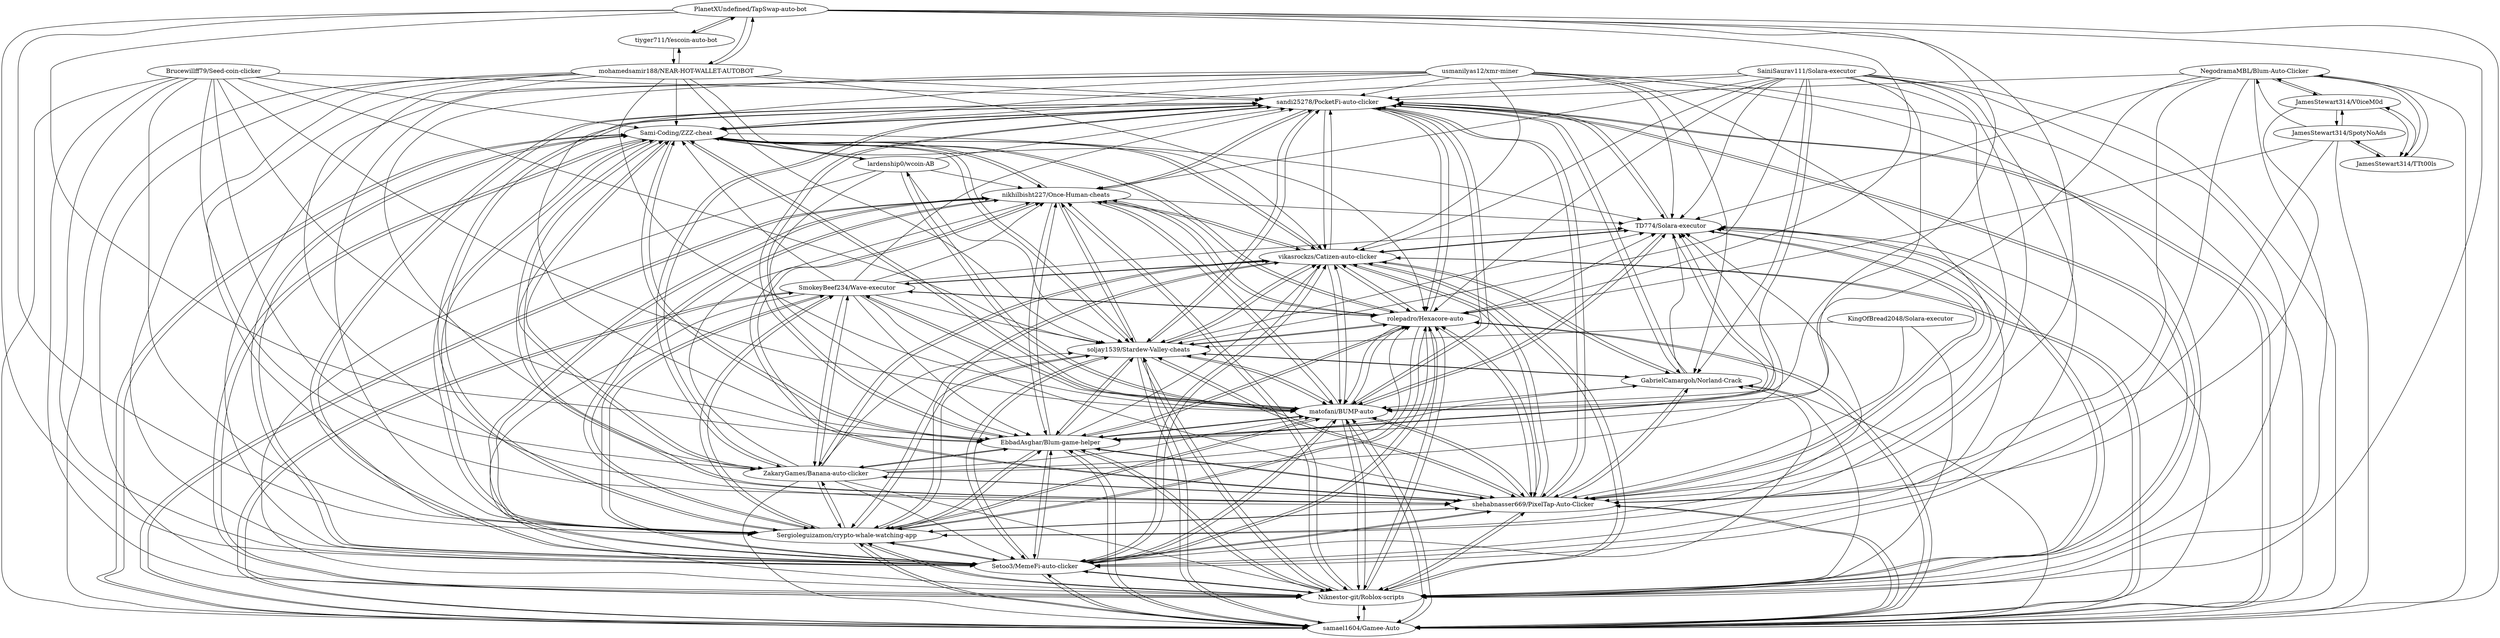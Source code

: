 digraph G {
"Brucewillff79/Seed-coin-clicker" -> "sandi25278/PocketFi-auto-clicker"
"Brucewillff79/Seed-coin-clicker" -> "Sami-Coding/ZZZ-cheat"
"Brucewillff79/Seed-coin-clicker" -> "samael1604/Gamee-Auto"
"Brucewillff79/Seed-coin-clicker" -> "Niknestor-git/Roblox-scripts"
"Brucewillff79/Seed-coin-clicker" -> "Setoo3/MemeFi-auto-clicker"
"Brucewillff79/Seed-coin-clicker" -> "Sergioleguizamon/crypto-whale-watching-app"
"Brucewillff79/Seed-coin-clicker" -> "shehabnasser669/PixelTap-Auto-Clicker"
"Brucewillff79/Seed-coin-clicker" -> "matofani/BUMP-auto"
"Brucewillff79/Seed-coin-clicker" -> "EbbadAsghar/Blum-game-helper"
"Brucewillff79/Seed-coin-clicker" -> "soljay1539/Stardew-Valley-cheats"
"Brucewillff79/Seed-coin-clicker" -> "ZakaryGames/Banana-auto-clicker"
"SainiSaurav111/Solara-executor" -> "GabrielCamargoh/Norland-Crack"
"SainiSaurav111/Solara-executor" -> "soljay1539/Stardew-Valley-cheats"
"SainiSaurav111/Solara-executor" -> "vikasrockzs/Catizen-auto-clicker"
"SainiSaurav111/Solara-executor" -> "Niknestor-git/Roblox-scripts"
"SainiSaurav111/Solara-executor" -> "shehabnasser669/PixelTap-Auto-Clicker"
"SainiSaurav111/Solara-executor" -> "Sami-Coding/ZZZ-cheat"
"SainiSaurav111/Solara-executor" -> "matofani/BUMP-auto"
"SainiSaurav111/Solara-executor" -> "Sergioleguizamon/crypto-whale-watching-app"
"SainiSaurav111/Solara-executor" -> "samael1604/Gamee-Auto"
"SainiSaurav111/Solara-executor" -> "Setoo3/MemeFi-auto-clicker"
"SainiSaurav111/Solara-executor" -> "sandi25278/PocketFi-auto-clicker"
"SainiSaurav111/Solara-executor" -> "rolepadro/Hexacore-auto"
"SainiSaurav111/Solara-executor" -> "TD774/Solara-executor"
"SainiSaurav111/Solara-executor" -> "nikhilbisht227/Once-Human-cheats"
"SainiSaurav111/Solara-executor" -> "EbbadAsghar/Blum-game-helper"
"EbbadAsghar/Blum-game-helper" -> "Niknestor-git/Roblox-scripts"
"EbbadAsghar/Blum-game-helper" -> "shehabnasser669/PixelTap-Auto-Clicker"
"EbbadAsghar/Blum-game-helper" -> "sandi25278/PocketFi-auto-clicker"
"EbbadAsghar/Blum-game-helper" -> "Sami-Coding/ZZZ-cheat"
"EbbadAsghar/Blum-game-helper" -> "matofani/BUMP-auto"
"EbbadAsghar/Blum-game-helper" -> "rolepadro/Hexacore-auto"
"EbbadAsghar/Blum-game-helper" -> "soljay1539/Stardew-Valley-cheats"
"EbbadAsghar/Blum-game-helper" -> "TD774/Solara-executor"
"EbbadAsghar/Blum-game-helper" -> "nikhilbisht227/Once-Human-cheats"
"EbbadAsghar/Blum-game-helper" -> "samael1604/Gamee-Auto"
"EbbadAsghar/Blum-game-helper" -> "Setoo3/MemeFi-auto-clicker"
"EbbadAsghar/Blum-game-helper" -> "vikasrockzs/Catizen-auto-clicker"
"EbbadAsghar/Blum-game-helper" -> "Sergioleguizamon/crypto-whale-watching-app"
"EbbadAsghar/Blum-game-helper" -> "ZakaryGames/Banana-auto-clicker"
"EbbadAsghar/Blum-game-helper" -> "GabrielCamargoh/Norland-Crack"
"lardenship0/wcoin-AB" -> "Sami-Coding/ZZZ-cheat"
"lardenship0/wcoin-AB" -> "matofani/BUMP-auto"
"lardenship0/wcoin-AB" -> "soljay1539/Stardew-Valley-cheats"
"lardenship0/wcoin-AB" -> "EbbadAsghar/Blum-game-helper"
"lardenship0/wcoin-AB" -> "Niknestor-git/Roblox-scripts"
"lardenship0/wcoin-AB" -> "sandi25278/PocketFi-auto-clicker"
"lardenship0/wcoin-AB" -> "nikhilbisht227/Once-Human-cheats"
"tiyger711/Yescoin-auto-bot" -> "PlanetXUndefined/TapSwap-auto-bot"
"tiyger711/Yescoin-auto-bot" -> "mohamedsamir188/NEAR-HOT-WALLET-AUTOBOT"
"Sami-Coding/ZZZ-cheat" -> "nikhilbisht227/Once-Human-cheats"
"Sami-Coding/ZZZ-cheat" -> "soljay1539/Stardew-Valley-cheats"
"Sami-Coding/ZZZ-cheat" -> "matofani/BUMP-auto"
"Sami-Coding/ZZZ-cheat" -> "Niknestor-git/Roblox-scripts"
"Sami-Coding/ZZZ-cheat" -> "EbbadAsghar/Blum-game-helper"
"Sami-Coding/ZZZ-cheat" -> "Sergioleguizamon/crypto-whale-watching-app"
"Sami-Coding/ZZZ-cheat" -> "shehabnasser669/PixelTap-Auto-Clicker"
"Sami-Coding/ZZZ-cheat" -> "sandi25278/PocketFi-auto-clicker"
"Sami-Coding/ZZZ-cheat" -> "samael1604/Gamee-Auto"
"Sami-Coding/ZZZ-cheat" -> "Setoo3/MemeFi-auto-clicker"
"Sami-Coding/ZZZ-cheat" -> "rolepadro/Hexacore-auto"
"Sami-Coding/ZZZ-cheat" -> "lardenship0/wcoin-AB"
"Sami-Coding/ZZZ-cheat" -> "TD774/Solara-executor"
"Sami-Coding/ZZZ-cheat" -> "vikasrockzs/Catizen-auto-clicker"
"Sami-Coding/ZZZ-cheat" -> "ZakaryGames/Banana-auto-clicker"
"usmanilyas12/xmr-miner" -> "sandi25278/PocketFi-auto-clicker"
"usmanilyas12/xmr-miner" -> "Sergioleguizamon/crypto-whale-watching-app"
"usmanilyas12/xmr-miner" -> "GabrielCamargoh/Norland-Crack"
"usmanilyas12/xmr-miner" -> "vikasrockzs/Catizen-auto-clicker"
"usmanilyas12/xmr-miner" -> "samael1604/Gamee-Auto"
"usmanilyas12/xmr-miner" -> "EbbadAsghar/Blum-game-helper"
"usmanilyas12/xmr-miner" -> "Niknestor-git/Roblox-scripts"
"usmanilyas12/xmr-miner" -> "Setoo3/MemeFi-auto-clicker"
"usmanilyas12/xmr-miner" -> "ZakaryGames/Banana-auto-clicker"
"usmanilyas12/xmr-miner" -> "TD774/Solara-executor"
"usmanilyas12/xmr-miner" -> "shehabnasser669/PixelTap-Auto-Clicker"
"usmanilyas12/xmr-miner" -> "Sami-Coding/ZZZ-cheat"
"KingOfBread2048/Solara-executor" -> "shehabnasser669/PixelTap-Auto-Clicker"
"KingOfBread2048/Solara-executor" -> "Niknestor-git/Roblox-scripts"
"KingOfBread2048/Solara-executor" -> "soljay1539/Stardew-Valley-cheats"
"matofani/BUMP-auto" -> "soljay1539/Stardew-Valley-cheats"
"matofani/BUMP-auto" -> "Niknestor-git/Roblox-scripts"
"matofani/BUMP-auto" -> "vikasrockzs/Catizen-auto-clicker"
"matofani/BUMP-auto" -> "nikhilbisht227/Once-Human-cheats"
"matofani/BUMP-auto" -> "Sami-Coding/ZZZ-cheat"
"matofani/BUMP-auto" -> "shehabnasser669/PixelTap-Auto-Clicker"
"matofani/BUMP-auto" -> "Setoo3/MemeFi-auto-clicker"
"matofani/BUMP-auto" -> "samael1604/Gamee-Auto"
"matofani/BUMP-auto" -> "EbbadAsghar/Blum-game-helper"
"matofani/BUMP-auto" -> "rolepadro/Hexacore-auto"
"matofani/BUMP-auto" -> "sandi25278/PocketFi-auto-clicker"
"matofani/BUMP-auto" -> "Sergioleguizamon/crypto-whale-watching-app"
"matofani/BUMP-auto" -> "TD774/Solara-executor"
"matofani/BUMP-auto" -> "lardenship0/wcoin-AB"
"matofani/BUMP-auto" -> "SmokeyBeef234/Wave-executor"
"GabrielCamargoh/Norland-Crack" -> "sandi25278/PocketFi-auto-clicker"
"GabrielCamargoh/Norland-Crack" -> "vikasrockzs/Catizen-auto-clicker"
"GabrielCamargoh/Norland-Crack" -> "soljay1539/Stardew-Valley-cheats"
"GabrielCamargoh/Norland-Crack" -> "Niknestor-git/Roblox-scripts"
"GabrielCamargoh/Norland-Crack" -> "shehabnasser669/PixelTap-Auto-Clicker"
"GabrielCamargoh/Norland-Crack" -> "matofani/BUMP-auto"
"GabrielCamargoh/Norland-Crack" -> "TD774/Solara-executor"
"nikhilbisht227/Once-Human-cheats" -> "matofani/BUMP-auto"
"nikhilbisht227/Once-Human-cheats" -> "Sami-Coding/ZZZ-cheat"
"nikhilbisht227/Once-Human-cheats" -> "soljay1539/Stardew-Valley-cheats"
"nikhilbisht227/Once-Human-cheats" -> "Niknestor-git/Roblox-scripts"
"nikhilbisht227/Once-Human-cheats" -> "shehabnasser669/PixelTap-Auto-Clicker"
"nikhilbisht227/Once-Human-cheats" -> "Setoo3/MemeFi-auto-clicker"
"nikhilbisht227/Once-Human-cheats" -> "EbbadAsghar/Blum-game-helper"
"nikhilbisht227/Once-Human-cheats" -> "samael1604/Gamee-Auto"
"nikhilbisht227/Once-Human-cheats" -> "rolepadro/Hexacore-auto"
"nikhilbisht227/Once-Human-cheats" -> "vikasrockzs/Catizen-auto-clicker"
"nikhilbisht227/Once-Human-cheats" -> "Sergioleguizamon/crypto-whale-watching-app"
"nikhilbisht227/Once-Human-cheats" -> "sandi25278/PocketFi-auto-clicker"
"nikhilbisht227/Once-Human-cheats" -> "TD774/Solara-executor"
"SmokeyBeef234/Wave-executor" -> "vikasrockzs/Catizen-auto-clicker"
"SmokeyBeef234/Wave-executor" -> "Sergioleguizamon/crypto-whale-watching-app"
"SmokeyBeef234/Wave-executor" -> "Niknestor-git/Roblox-scripts"
"SmokeyBeef234/Wave-executor" -> "rolepadro/Hexacore-auto"
"SmokeyBeef234/Wave-executor" -> "soljay1539/Stardew-Valley-cheats"
"SmokeyBeef234/Wave-executor" -> "Setoo3/MemeFi-auto-clicker"
"SmokeyBeef234/Wave-executor" -> "matofani/BUMP-auto"
"SmokeyBeef234/Wave-executor" -> "shehabnasser669/PixelTap-Auto-Clicker"
"SmokeyBeef234/Wave-executor" -> "samael1604/Gamee-Auto"
"SmokeyBeef234/Wave-executor" -> "Sami-Coding/ZZZ-cheat"
"SmokeyBeef234/Wave-executor" -> "sandi25278/PocketFi-auto-clicker"
"SmokeyBeef234/Wave-executor" -> "ZakaryGames/Banana-auto-clicker"
"SmokeyBeef234/Wave-executor" -> "EbbadAsghar/Blum-game-helper"
"SmokeyBeef234/Wave-executor" -> "nikhilbisht227/Once-Human-cheats"
"SmokeyBeef234/Wave-executor" -> "TD774/Solara-executor"
"sandi25278/PocketFi-auto-clicker" -> "Setoo3/MemeFi-auto-clicker"
"sandi25278/PocketFi-auto-clicker" -> "samael1604/Gamee-Auto"
"sandi25278/PocketFi-auto-clicker" -> "Niknestor-git/Roblox-scripts"
"sandi25278/PocketFi-auto-clicker" -> "EbbadAsghar/Blum-game-helper"
"sandi25278/PocketFi-auto-clicker" -> "shehabnasser669/PixelTap-Auto-Clicker"
"sandi25278/PocketFi-auto-clicker" -> "matofani/BUMP-auto"
"sandi25278/PocketFi-auto-clicker" -> "Sergioleguizamon/crypto-whale-watching-app"
"sandi25278/PocketFi-auto-clicker" -> "soljay1539/Stardew-Valley-cheats"
"sandi25278/PocketFi-auto-clicker" -> "Sami-Coding/ZZZ-cheat"
"sandi25278/PocketFi-auto-clicker" -> "rolepadro/Hexacore-auto"
"sandi25278/PocketFi-auto-clicker" -> "ZakaryGames/Banana-auto-clicker"
"sandi25278/PocketFi-auto-clicker" -> "TD774/Solara-executor"
"sandi25278/PocketFi-auto-clicker" -> "vikasrockzs/Catizen-auto-clicker"
"sandi25278/PocketFi-auto-clicker" -> "GabrielCamargoh/Norland-Crack"
"sandi25278/PocketFi-auto-clicker" -> "nikhilbisht227/Once-Human-cheats"
"Setoo3/MemeFi-auto-clicker" -> "samael1604/Gamee-Auto"
"Setoo3/MemeFi-auto-clicker" -> "Niknestor-git/Roblox-scripts"
"Setoo3/MemeFi-auto-clicker" -> "rolepadro/Hexacore-auto"
"Setoo3/MemeFi-auto-clicker" -> "sandi25278/PocketFi-auto-clicker"
"Setoo3/MemeFi-auto-clicker" -> "shehabnasser669/PixelTap-Auto-Clicker"
"Setoo3/MemeFi-auto-clicker" -> "matofani/BUMP-auto"
"Setoo3/MemeFi-auto-clicker" -> "soljay1539/Stardew-Valley-cheats"
"Setoo3/MemeFi-auto-clicker" -> "Sergioleguizamon/crypto-whale-watching-app"
"Setoo3/MemeFi-auto-clicker" -> "Sami-Coding/ZZZ-cheat"
"Setoo3/MemeFi-auto-clicker" -> "vikasrockzs/Catizen-auto-clicker"
"Setoo3/MemeFi-auto-clicker" -> "nikhilbisht227/Once-Human-cheats"
"Setoo3/MemeFi-auto-clicker" -> "EbbadAsghar/Blum-game-helper"
"Setoo3/MemeFi-auto-clicker" -> "TD774/Solara-executor"
"Setoo3/MemeFi-auto-clicker" -> "SmokeyBeef234/Wave-executor"
"Setoo3/MemeFi-auto-clicker" -> "GabrielCamargoh/Norland-Crack"
"shehabnasser669/PixelTap-Auto-Clicker" -> "Niknestor-git/Roblox-scripts"
"shehabnasser669/PixelTap-Auto-Clicker" -> "rolepadro/Hexacore-auto"
"shehabnasser669/PixelTap-Auto-Clicker" -> "EbbadAsghar/Blum-game-helper"
"shehabnasser669/PixelTap-Auto-Clicker" -> "matofani/BUMP-auto"
"shehabnasser669/PixelTap-Auto-Clicker" -> "samael1604/Gamee-Auto"
"shehabnasser669/PixelTap-Auto-Clicker" -> "soljay1539/Stardew-Valley-cheats"
"shehabnasser669/PixelTap-Auto-Clicker" -> "Setoo3/MemeFi-auto-clicker"
"shehabnasser669/PixelTap-Auto-Clicker" -> "Sergioleguizamon/crypto-whale-watching-app"
"shehabnasser669/PixelTap-Auto-Clicker" -> "sandi25278/PocketFi-auto-clicker"
"shehabnasser669/PixelTap-Auto-Clicker" -> "vikasrockzs/Catizen-auto-clicker"
"shehabnasser669/PixelTap-Auto-Clicker" -> "Sami-Coding/ZZZ-cheat"
"shehabnasser669/PixelTap-Auto-Clicker" -> "nikhilbisht227/Once-Human-cheats"
"shehabnasser669/PixelTap-Auto-Clicker" -> "TD774/Solara-executor"
"shehabnasser669/PixelTap-Auto-Clicker" -> "ZakaryGames/Banana-auto-clicker"
"shehabnasser669/PixelTap-Auto-Clicker" -> "GabrielCamargoh/Norland-Crack"
"rolepadro/Hexacore-auto" -> "Niknestor-git/Roblox-scripts"
"rolepadro/Hexacore-auto" -> "shehabnasser669/PixelTap-Auto-Clicker"
"rolepadro/Hexacore-auto" -> "samael1604/Gamee-Auto"
"rolepadro/Hexacore-auto" -> "Setoo3/MemeFi-auto-clicker"
"rolepadro/Hexacore-auto" -> "matofani/BUMP-auto"
"rolepadro/Hexacore-auto" -> "EbbadAsghar/Blum-game-helper"
"rolepadro/Hexacore-auto" -> "soljay1539/Stardew-Valley-cheats"
"rolepadro/Hexacore-auto" -> "sandi25278/PocketFi-auto-clicker"
"rolepadro/Hexacore-auto" -> "vikasrockzs/Catizen-auto-clicker"
"rolepadro/Hexacore-auto" -> "Sergioleguizamon/crypto-whale-watching-app"
"rolepadro/Hexacore-auto" -> "Sami-Coding/ZZZ-cheat"
"rolepadro/Hexacore-auto" -> "nikhilbisht227/Once-Human-cheats"
"rolepadro/Hexacore-auto" -> "TD774/Solara-executor"
"rolepadro/Hexacore-auto" -> "SmokeyBeef234/Wave-executor"
"samael1604/Gamee-Auto" -> "Setoo3/MemeFi-auto-clicker"
"samael1604/Gamee-Auto" -> "Niknestor-git/Roblox-scripts"
"samael1604/Gamee-Auto" -> "rolepadro/Hexacore-auto"
"samael1604/Gamee-Auto" -> "sandi25278/PocketFi-auto-clicker"
"samael1604/Gamee-Auto" -> "shehabnasser669/PixelTap-Auto-Clicker"
"samael1604/Gamee-Auto" -> "matofani/BUMP-auto"
"samael1604/Gamee-Auto" -> "soljay1539/Stardew-Valley-cheats"
"samael1604/Gamee-Auto" -> "Sami-Coding/ZZZ-cheat"
"samael1604/Gamee-Auto" -> "Sergioleguizamon/crypto-whale-watching-app"
"samael1604/Gamee-Auto" -> "vikasrockzs/Catizen-auto-clicker"
"samael1604/Gamee-Auto" -> "EbbadAsghar/Blum-game-helper"
"samael1604/Gamee-Auto" -> "nikhilbisht227/Once-Human-cheats"
"samael1604/Gamee-Auto" -> "TD774/Solara-executor"
"samael1604/Gamee-Auto" -> "GabrielCamargoh/Norland-Crack"
"samael1604/Gamee-Auto" -> "SmokeyBeef234/Wave-executor"
"vikasrockzs/Catizen-auto-clicker" -> "matofani/BUMP-auto"
"vikasrockzs/Catizen-auto-clicker" -> "Niknestor-git/Roblox-scripts"
"vikasrockzs/Catizen-auto-clicker" -> "Sergioleguizamon/crypto-whale-watching-app"
"vikasrockzs/Catizen-auto-clicker" -> "shehabnasser669/PixelTap-Auto-Clicker"
"vikasrockzs/Catizen-auto-clicker" -> "TD774/Solara-executor"
"vikasrockzs/Catizen-auto-clicker" -> "soljay1539/Stardew-Valley-cheats"
"vikasrockzs/Catizen-auto-clicker" -> "Setoo3/MemeFi-auto-clicker"
"vikasrockzs/Catizen-auto-clicker" -> "samael1604/Gamee-Auto"
"vikasrockzs/Catizen-auto-clicker" -> "rolepadro/Hexacore-auto"
"vikasrockzs/Catizen-auto-clicker" -> "sandi25278/PocketFi-auto-clicker"
"vikasrockzs/Catizen-auto-clicker" -> "SmokeyBeef234/Wave-executor"
"vikasrockzs/Catizen-auto-clicker" -> "ZakaryGames/Banana-auto-clicker"
"vikasrockzs/Catizen-auto-clicker" -> "GabrielCamargoh/Norland-Crack"
"vikasrockzs/Catizen-auto-clicker" -> "nikhilbisht227/Once-Human-cheats"
"vikasrockzs/Catizen-auto-clicker" -> "Sami-Coding/ZZZ-cheat"
"soljay1539/Stardew-Valley-cheats" -> "matofani/BUMP-auto"
"soljay1539/Stardew-Valley-cheats" -> "Sami-Coding/ZZZ-cheat"
"soljay1539/Stardew-Valley-cheats" -> "Niknestor-git/Roblox-scripts"
"soljay1539/Stardew-Valley-cheats" -> "nikhilbisht227/Once-Human-cheats"
"soljay1539/Stardew-Valley-cheats" -> "shehabnasser669/PixelTap-Auto-Clicker"
"soljay1539/Stardew-Valley-cheats" -> "Setoo3/MemeFi-auto-clicker"
"soljay1539/Stardew-Valley-cheats" -> "EbbadAsghar/Blum-game-helper"
"soljay1539/Stardew-Valley-cheats" -> "sandi25278/PocketFi-auto-clicker"
"soljay1539/Stardew-Valley-cheats" -> "samael1604/Gamee-Auto"
"soljay1539/Stardew-Valley-cheats" -> "rolepadro/Hexacore-auto"
"soljay1539/Stardew-Valley-cheats" -> "vikasrockzs/Catizen-auto-clicker"
"soljay1539/Stardew-Valley-cheats" -> "Sergioleguizamon/crypto-whale-watching-app"
"soljay1539/Stardew-Valley-cheats" -> "TD774/Solara-executor"
"soljay1539/Stardew-Valley-cheats" -> "GabrielCamargoh/Norland-Crack"
"JamesStewart314/SpotyNoAds" -> "JamesStewart314/V0iceM0d"
"JamesStewart314/SpotyNoAds" -> "JamesStewart314/TTt00ls"
"JamesStewart314/SpotyNoAds" -> "NegodramaMBL/Blum-Auto-Clicker"
"JamesStewart314/SpotyNoAds" -> "shehabnasser669/PixelTap-Auto-Clicker"
"JamesStewart314/SpotyNoAds" -> "rolepadro/Hexacore-auto"
"JamesStewart314/SpotyNoAds" -> "samael1604/Gamee-Auto"
"JamesStewart314/V0iceM0d" -> "JamesStewart314/TTt00ls"
"JamesStewart314/V0iceM0d" -> "JamesStewart314/SpotyNoAds"
"JamesStewart314/V0iceM0d" -> "NegodramaMBL/Blum-Auto-Clicker"
"JamesStewart314/V0iceM0d" -> "shehabnasser669/PixelTap-Auto-Clicker"
"JamesStewart314/TTt00ls" -> "JamesStewart314/V0iceM0d"
"JamesStewart314/TTt00ls" -> "JamesStewart314/SpotyNoAds"
"JamesStewart314/TTt00ls" -> "NegodramaMBL/Blum-Auto-Clicker"
"NegodramaMBL/Blum-Auto-Clicker" -> "Niknestor-git/Roblox-scripts"
"NegodramaMBL/Blum-Auto-Clicker" -> "sandi25278/PocketFi-auto-clicker"
"NegodramaMBL/Blum-Auto-Clicker" -> "samael1604/Gamee-Auto"
"NegodramaMBL/Blum-Auto-Clicker" -> "Setoo3/MemeFi-auto-clicker"
"NegodramaMBL/Blum-Auto-Clicker" -> "TD774/Solara-executor"
"NegodramaMBL/Blum-Auto-Clicker" -> "JamesStewart314/TTt00ls"
"NegodramaMBL/Blum-Auto-Clicker" -> "JamesStewart314/V0iceM0d"
"NegodramaMBL/Blum-Auto-Clicker" -> "shehabnasser669/PixelTap-Auto-Clicker"
"NegodramaMBL/Blum-Auto-Clicker" -> "matofani/BUMP-auto"
"Niknestor-git/Roblox-scripts" -> "samael1604/Gamee-Auto"
"Niknestor-git/Roblox-scripts" -> "shehabnasser669/PixelTap-Auto-Clicker"
"Niknestor-git/Roblox-scripts" -> "Setoo3/MemeFi-auto-clicker"
"Niknestor-git/Roblox-scripts" -> "rolepadro/Hexacore-auto"
"Niknestor-git/Roblox-scripts" -> "TD774/Solara-executor"
"Niknestor-git/Roblox-scripts" -> "matofani/BUMP-auto"
"Niknestor-git/Roblox-scripts" -> "EbbadAsghar/Blum-game-helper"
"Niknestor-git/Roblox-scripts" -> "vikasrockzs/Catizen-auto-clicker"
"Niknestor-git/Roblox-scripts" -> "soljay1539/Stardew-Valley-cheats"
"Niknestor-git/Roblox-scripts" -> "Sami-Coding/ZZZ-cheat"
"Niknestor-git/Roblox-scripts" -> "sandi25278/PocketFi-auto-clicker"
"Niknestor-git/Roblox-scripts" -> "Sergioleguizamon/crypto-whale-watching-app"
"Niknestor-git/Roblox-scripts" -> "nikhilbisht227/Once-Human-cheats"
"TD774/Solara-executor" -> "Niknestor-git/Roblox-scripts"
"TD774/Solara-executor" -> "vikasrockzs/Catizen-auto-clicker"
"TD774/Solara-executor" -> "matofani/BUMP-auto"
"TD774/Solara-executor" -> "EbbadAsghar/Blum-game-helper"
"TD774/Solara-executor" -> "shehabnasser669/PixelTap-Auto-Clicker"
"TD774/Solara-executor" -> "sandi25278/PocketFi-auto-clicker"
"mohamedsamir188/NEAR-HOT-WALLET-AUTOBOT" -> "PlanetXUndefined/TapSwap-auto-bot"
"mohamedsamir188/NEAR-HOT-WALLET-AUTOBOT" -> "tiyger711/Yescoin-auto-bot"
"mohamedsamir188/NEAR-HOT-WALLET-AUTOBOT" -> "Niknestor-git/Roblox-scripts"
"mohamedsamir188/NEAR-HOT-WALLET-AUTOBOT" -> "Setoo3/MemeFi-auto-clicker"
"mohamedsamir188/NEAR-HOT-WALLET-AUTOBOT" -> "Sergioleguizamon/crypto-whale-watching-app"
"mohamedsamir188/NEAR-HOT-WALLET-AUTOBOT" -> "samael1604/Gamee-Auto"
"mohamedsamir188/NEAR-HOT-WALLET-AUTOBOT" -> "shehabnasser669/PixelTap-Auto-Clicker"
"mohamedsamir188/NEAR-HOT-WALLET-AUTOBOT" -> "matofani/BUMP-auto"
"mohamedsamir188/NEAR-HOT-WALLET-AUTOBOT" -> "rolepadro/Hexacore-auto"
"mohamedsamir188/NEAR-HOT-WALLET-AUTOBOT" -> "soljay1539/Stardew-Valley-cheats"
"mohamedsamir188/NEAR-HOT-WALLET-AUTOBOT" -> "sandi25278/PocketFi-auto-clicker"
"mohamedsamir188/NEAR-HOT-WALLET-AUTOBOT" -> "Sami-Coding/ZZZ-cheat"
"mohamedsamir188/NEAR-HOT-WALLET-AUTOBOT" -> "vikasrockzs/Catizen-auto-clicker"
"PlanetXUndefined/TapSwap-auto-bot" -> "mohamedsamir188/NEAR-HOT-WALLET-AUTOBOT"
"PlanetXUndefined/TapSwap-auto-bot" -> "tiyger711/Yescoin-auto-bot"
"PlanetXUndefined/TapSwap-auto-bot" -> "Niknestor-git/Roblox-scripts"
"PlanetXUndefined/TapSwap-auto-bot" -> "Setoo3/MemeFi-auto-clicker"
"PlanetXUndefined/TapSwap-auto-bot" -> "samael1604/Gamee-Auto"
"PlanetXUndefined/TapSwap-auto-bot" -> "rolepadro/Hexacore-auto"
"PlanetXUndefined/TapSwap-auto-bot" -> "shehabnasser669/PixelTap-Auto-Clicker"
"PlanetXUndefined/TapSwap-auto-bot" -> "Sergioleguizamon/crypto-whale-watching-app"
"PlanetXUndefined/TapSwap-auto-bot" -> "EbbadAsghar/Blum-game-helper"
"PlanetXUndefined/TapSwap-auto-bot" -> "matofani/BUMP-auto"
"Sergioleguizamon/crypto-whale-watching-app" -> "ZakaryGames/Banana-auto-clicker"
"Sergioleguizamon/crypto-whale-watching-app" -> "Niknestor-git/Roblox-scripts"
"Sergioleguizamon/crypto-whale-watching-app" -> "shehabnasser669/PixelTap-Auto-Clicker"
"Sergioleguizamon/crypto-whale-watching-app" -> "Sami-Coding/ZZZ-cheat"
"Sergioleguizamon/crypto-whale-watching-app" -> "vikasrockzs/Catizen-auto-clicker"
"Sergioleguizamon/crypto-whale-watching-app" -> "sandi25278/PocketFi-auto-clicker"
"Sergioleguizamon/crypto-whale-watching-app" -> "matofani/BUMP-auto"
"Sergioleguizamon/crypto-whale-watching-app" -> "Setoo3/MemeFi-auto-clicker"
"Sergioleguizamon/crypto-whale-watching-app" -> "samael1604/Gamee-Auto"
"Sergioleguizamon/crypto-whale-watching-app" -> "soljay1539/Stardew-Valley-cheats"
"Sergioleguizamon/crypto-whale-watching-app" -> "rolepadro/Hexacore-auto"
"Sergioleguizamon/crypto-whale-watching-app" -> "SmokeyBeef234/Wave-executor"
"Sergioleguizamon/crypto-whale-watching-app" -> "nikhilbisht227/Once-Human-cheats"
"Sergioleguizamon/crypto-whale-watching-app" -> "EbbadAsghar/Blum-game-helper"
"Sergioleguizamon/crypto-whale-watching-app" -> "TD774/Solara-executor"
"ZakaryGames/Banana-auto-clicker" -> "Sergioleguizamon/crypto-whale-watching-app"
"ZakaryGames/Banana-auto-clicker" -> "sandi25278/PocketFi-auto-clicker"
"ZakaryGames/Banana-auto-clicker" -> "vikasrockzs/Catizen-auto-clicker"
"ZakaryGames/Banana-auto-clicker" -> "Niknestor-git/Roblox-scripts"
"ZakaryGames/Banana-auto-clicker" -> "shehabnasser669/PixelTap-Auto-Clicker"
"ZakaryGames/Banana-auto-clicker" -> "Sami-Coding/ZZZ-cheat"
"ZakaryGames/Banana-auto-clicker" -> "matofani/BUMP-auto"
"ZakaryGames/Banana-auto-clicker" -> "EbbadAsghar/Blum-game-helper"
"ZakaryGames/Banana-auto-clicker" -> "Setoo3/MemeFi-auto-clicker"
"ZakaryGames/Banana-auto-clicker" -> "samael1604/Gamee-Auto"
"ZakaryGames/Banana-auto-clicker" -> "SmokeyBeef234/Wave-executor"
"ZakaryGames/Banana-auto-clicker" -> "TD774/Solara-executor"
"ZakaryGames/Banana-auto-clicker" -> "soljay1539/Stardew-Valley-cheats"
"ZakaryGames/Banana-auto-clicker" -> "rolepadro/Hexacore-auto"
"ZakaryGames/Banana-auto-clicker" -> "nikhilbisht227/Once-Human-cheats"
"Brucewillff79/Seed-coin-clicker" ["l"="0.048,45.853"]
"sandi25278/PocketFi-auto-clicker" ["l"="0.08,45.836"]
"Sami-Coding/ZZZ-cheat" ["l"="0.097,45.83"]
"samael1604/Gamee-Auto" ["l"="0.058,45.818"]
"Niknestor-git/Roblox-scripts" ["l"="0.082,45.825"]
"Setoo3/MemeFi-auto-clicker" ["l"="0.068,45.827"]
"Sergioleguizamon/crypto-whale-watching-app" ["l"="0.088,45.816"]
"shehabnasser669/PixelTap-Auto-Clicker" ["l"="0.073,45.815"]
"matofani/BUMP-auto" ["l"="0.065,45.839"]
"EbbadAsghar/Blum-game-helper" ["l"="0.089,45.844"]
"soljay1539/Stardew-Valley-cheats" ["l"="0.075,45.847"]
"ZakaryGames/Banana-auto-clicker" ["l"="0.105,45.811"]
"SainiSaurav111/Solara-executor" ["l"="0.099,45.857"]
"GabrielCamargoh/Norland-Crack" ["l"="0.079,45.86"]
"vikasrockzs/Catizen-auto-clicker" ["l"="0.103,45.84"]
"rolepadro/Hexacore-auto" ["l"="0.054,45.829"]
"TD774/Solara-executor" ["l"="0.114,45.832"]
"nikhilbisht227/Once-Human-cheats" ["l"="0.105,45.822"]
"lardenship0/wcoin-AB" ["l"="0.122,45.857"]
"tiyger711/Yescoin-auto-bot" ["l"="-0.022,45.829"]
"PlanetXUndefined/TapSwap-auto-bot" ["l"="0.022,45.817"]
"mohamedsamir188/NEAR-HOT-WALLET-AUTOBOT" ["l"="0.028,45.836"]
"usmanilyas12/xmr-miner" ["l"="0.129,45.82"]
"KingOfBread2048/Solara-executor" ["l"="0.137,45.795"]
"SmokeyBeef234/Wave-executor" ["l"="0.083,45.804"]
"JamesStewart314/SpotyNoAds" ["l"="0.029,45.778"]
"JamesStewart314/V0iceM0d" ["l"="0.055,45.761"]
"JamesStewart314/TTt00ls" ["l"="0.028,45.752"]
"NegodramaMBL/Blum-Auto-Clicker" ["l"="0.058,45.788"]
}